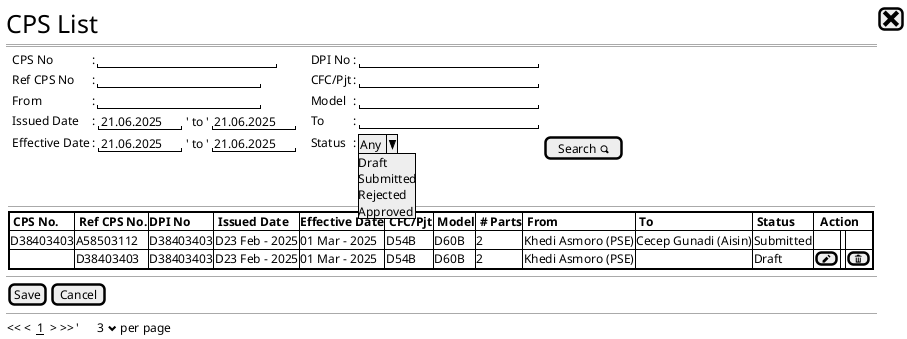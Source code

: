 /.
When duplicate button invoke in the table row, a new row will appear below it
and the CPS No will still be empty because the data hasn't been saved yet,
the Create CPS and Create PSI button will be hidden and Save and Cancel button 
will now appear under the table.
User can whether edit the new duplicated CPS, save it or delete it right away
if user choose to edit it, it will then open edit CPS form.
if user choose to save it, then the CPS No will still be empty but the status will be Draft
if user choose to delete it, then the save/cancel button will dissapear
and the create CPS and Create PSI button will reappear.
./
@startsalt
{
  <size:25>CPS List |[<size:25><&x>]|*
  ==
  {
    .|CPS No            |: |"                      "|                 |.|.|DPI No      |: |"                      "|*|*
    .|Ref CPS No        |: |"                    "|                   |.|.|CFC/Pjt     |: |"                      "|*|*
    .|From              |: |"                    "|                   |.|.|Model       |: |"                      "|*|*
    .|Issued Date       |: {|"21.06.2025"|' to '|"21.06.2025"|}       |.|.|To          |: |"                      "|*
    .|Effective Date    |: {|"21.06.2025"|' to '|"21.06.2025"|}       |.|.|Status      |: | ^Any^Draft^Submitted^Rejected^Approved^ |* { [Search <&magnifying-glass>]| }*
  }
  .
  .
  {   
    '{[Create CPS] | [Create PSI]|}*
    {
      --
      {+
          {#
            |<b> CPS No. |<b> Ref CPS No. |<b>DPI No|<b> Issued Date  | <b>Effective Date |<b> CFC/Pjt   |<b> Model  |<b> # Parts        |<b> From               |<b> To                 |<b> Status       |<b>  Action   |*|*|*
            |D38403403   |A58503112       |D38403403|D23 Feb - 2025   | 01 Mar - 2025     |D54B          | D60B      | 2                 | Khedi Asmoro (PSE)    |  Cecep Gunadi (Aisin) |  Submitted      | .|.|.|*
            |.           |D38403403       |D38403403|D23 Feb - 2025   | 01 Mar - 2025     |D54B          | D60B      | 2                 | Khedi Asmoro (PSE)    | .                     |  Draft          | [<&pencil>]|.|[<&trash>]|*
          }
      }
    }
  }
  --
  {[Save] | [Cancel]|}*
  --
  {
  << <  __1__  > >>  |'      3 <&chevron-bottom> per page |*
  }  
}
@endsalt
